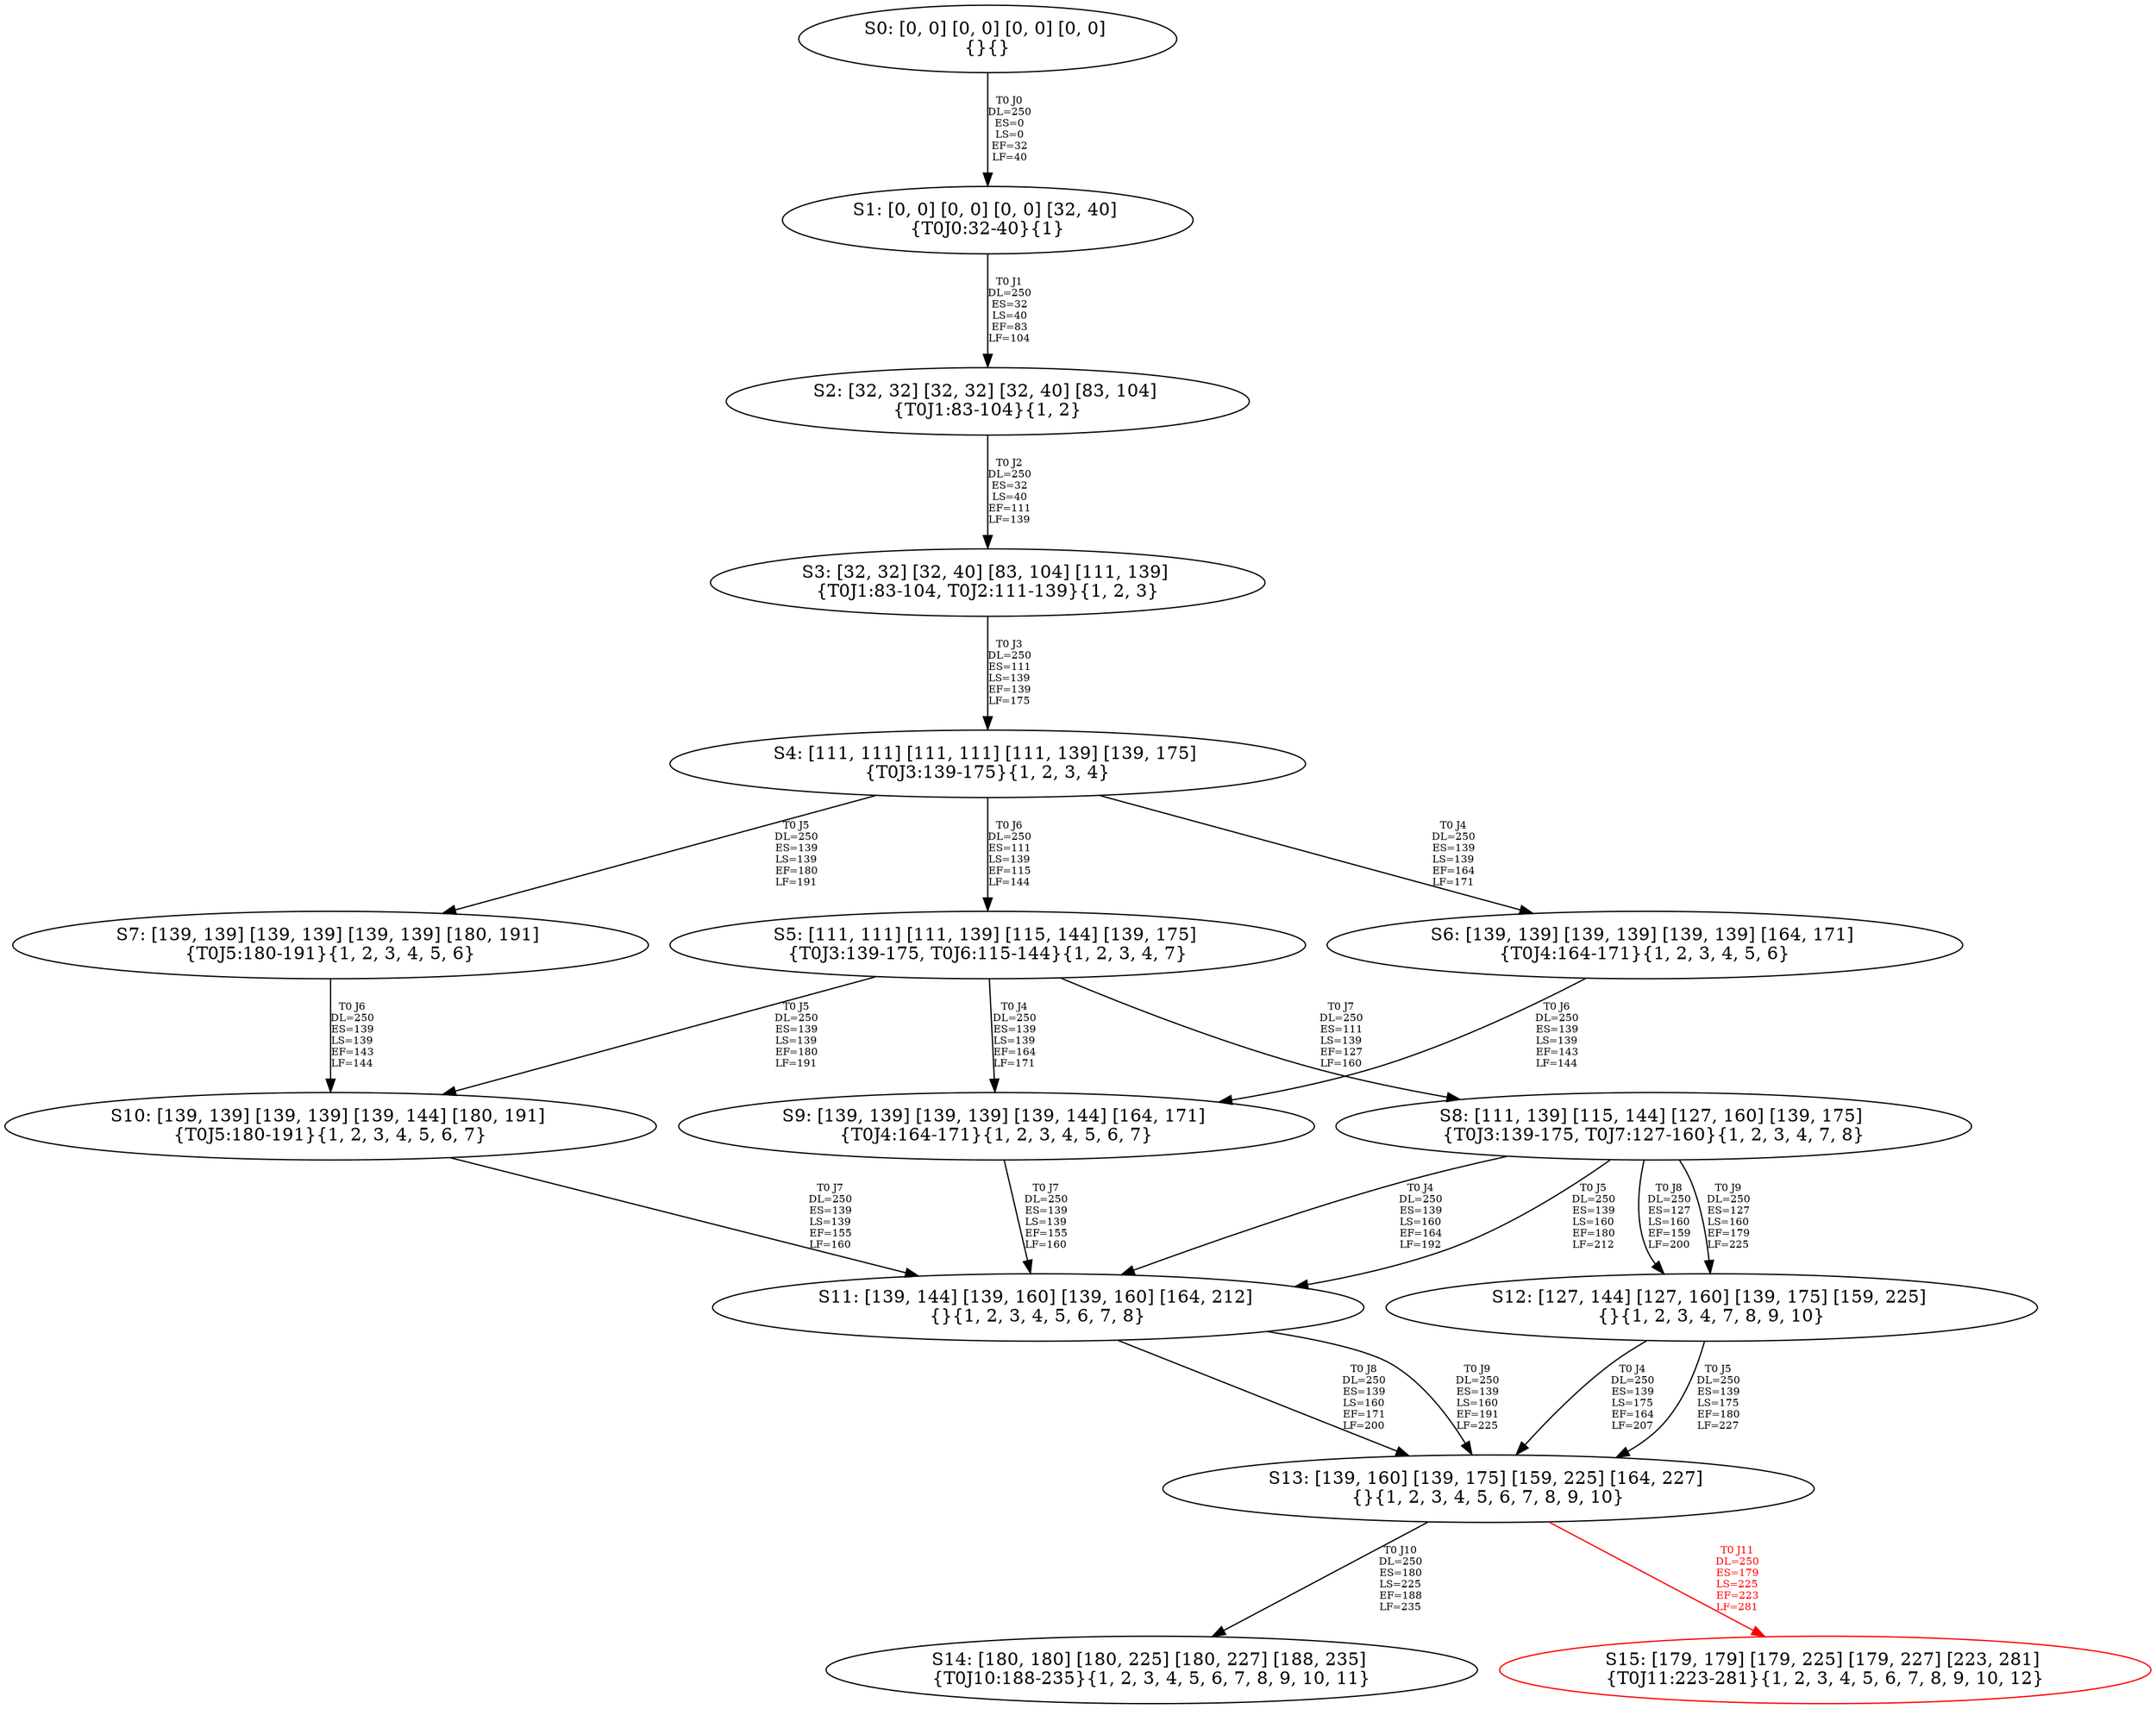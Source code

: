 digraph {
	S0[label="S0: [0, 0] [0, 0] [0, 0] [0, 0] \n{}{}"];
	S1[label="S1: [0, 0] [0, 0] [0, 0] [32, 40] \n{T0J0:32-40}{1}"];
	S2[label="S2: [32, 32] [32, 32] [32, 40] [83, 104] \n{T0J1:83-104}{1, 2}"];
	S3[label="S3: [32, 32] [32, 40] [83, 104] [111, 139] \n{T0J1:83-104, T0J2:111-139}{1, 2, 3}"];
	S4[label="S4: [111, 111] [111, 111] [111, 139] [139, 175] \n{T0J3:139-175}{1, 2, 3, 4}"];
	S5[label="S5: [111, 111] [111, 139] [115, 144] [139, 175] \n{T0J3:139-175, T0J6:115-144}{1, 2, 3, 4, 7}"];
	S6[label="S6: [139, 139] [139, 139] [139, 139] [164, 171] \n{T0J4:164-171}{1, 2, 3, 4, 5, 6}"];
	S7[label="S7: [139, 139] [139, 139] [139, 139] [180, 191] \n{T0J5:180-191}{1, 2, 3, 4, 5, 6}"];
	S8[label="S8: [111, 139] [115, 144] [127, 160] [139, 175] \n{T0J3:139-175, T0J7:127-160}{1, 2, 3, 4, 7, 8}"];
	S9[label="S9: [139, 139] [139, 139] [139, 144] [164, 171] \n{T0J4:164-171}{1, 2, 3, 4, 5, 6, 7}"];
	S10[label="S10: [139, 139] [139, 139] [139, 144] [180, 191] \n{T0J5:180-191}{1, 2, 3, 4, 5, 6, 7}"];
	S11[label="S11: [139, 144] [139, 160] [139, 160] [164, 212] \n{}{1, 2, 3, 4, 5, 6, 7, 8}"];
	S12[label="S12: [127, 144] [127, 160] [139, 175] [159, 225] \n{}{1, 2, 3, 4, 7, 8, 9, 10}"];
	S13[label="S13: [139, 160] [139, 175] [159, 225] [164, 227] \n{}{1, 2, 3, 4, 5, 6, 7, 8, 9, 10}"];
	S14[label="S14: [180, 180] [180, 225] [180, 227] [188, 235] \n{T0J10:188-235}{1, 2, 3, 4, 5, 6, 7, 8, 9, 10, 11}"];
	S15[label="S15: [179, 179] [179, 225] [179, 227] [223, 281] \n{T0J11:223-281}{1, 2, 3, 4, 5, 6, 7, 8, 9, 10, 12}"];
	S0 -> S1[label="T0 J0\nDL=250\nES=0\nLS=0\nEF=32\nLF=40",fontsize=8];
	S1 -> S2[label="T0 J1\nDL=250\nES=32\nLS=40\nEF=83\nLF=104",fontsize=8];
	S2 -> S3[label="T0 J2\nDL=250\nES=32\nLS=40\nEF=111\nLF=139",fontsize=8];
	S3 -> S4[label="T0 J3\nDL=250\nES=111\nLS=139\nEF=139\nLF=175",fontsize=8];
	S4 -> S6[label="T0 J4\nDL=250\nES=139\nLS=139\nEF=164\nLF=171",fontsize=8];
	S4 -> S7[label="T0 J5\nDL=250\nES=139\nLS=139\nEF=180\nLF=191",fontsize=8];
	S4 -> S5[label="T0 J6\nDL=250\nES=111\nLS=139\nEF=115\nLF=144",fontsize=8];
	S5 -> S9[label="T0 J4\nDL=250\nES=139\nLS=139\nEF=164\nLF=171",fontsize=8];
	S5 -> S10[label="T0 J5\nDL=250\nES=139\nLS=139\nEF=180\nLF=191",fontsize=8];
	S5 -> S8[label="T0 J7\nDL=250\nES=111\nLS=139\nEF=127\nLF=160",fontsize=8];
	S6 -> S9[label="T0 J6\nDL=250\nES=139\nLS=139\nEF=143\nLF=144",fontsize=8];
	S7 -> S10[label="T0 J6\nDL=250\nES=139\nLS=139\nEF=143\nLF=144",fontsize=8];
	S8 -> S11[label="T0 J4\nDL=250\nES=139\nLS=160\nEF=164\nLF=192",fontsize=8];
	S8 -> S11[label="T0 J5\nDL=250\nES=139\nLS=160\nEF=180\nLF=212",fontsize=8];
	S8 -> S12[label="T0 J8\nDL=250\nES=127\nLS=160\nEF=159\nLF=200",fontsize=8];
	S8 -> S12[label="T0 J9\nDL=250\nES=127\nLS=160\nEF=179\nLF=225",fontsize=8];
	S9 -> S11[label="T0 J7\nDL=250\nES=139\nLS=139\nEF=155\nLF=160",fontsize=8];
	S10 -> S11[label="T0 J7\nDL=250\nES=139\nLS=139\nEF=155\nLF=160",fontsize=8];
	S11 -> S13[label="T0 J8\nDL=250\nES=139\nLS=160\nEF=171\nLF=200",fontsize=8];
	S11 -> S13[label="T0 J9\nDL=250\nES=139\nLS=160\nEF=191\nLF=225",fontsize=8];
	S12 -> S13[label="T0 J4\nDL=250\nES=139\nLS=175\nEF=164\nLF=207",fontsize=8];
	S12 -> S13[label="T0 J5\nDL=250\nES=139\nLS=175\nEF=180\nLF=227",fontsize=8];
	S13 -> S14[label="T0 J10\nDL=250\nES=180\nLS=225\nEF=188\nLF=235",fontsize=8];
	S13 -> S15[label="T0 J11\nDL=250\nES=179\nLS=225\nEF=223\nLF=281",color=Red,fontcolor=Red,fontsize=8];
S15[color=Red];
}
